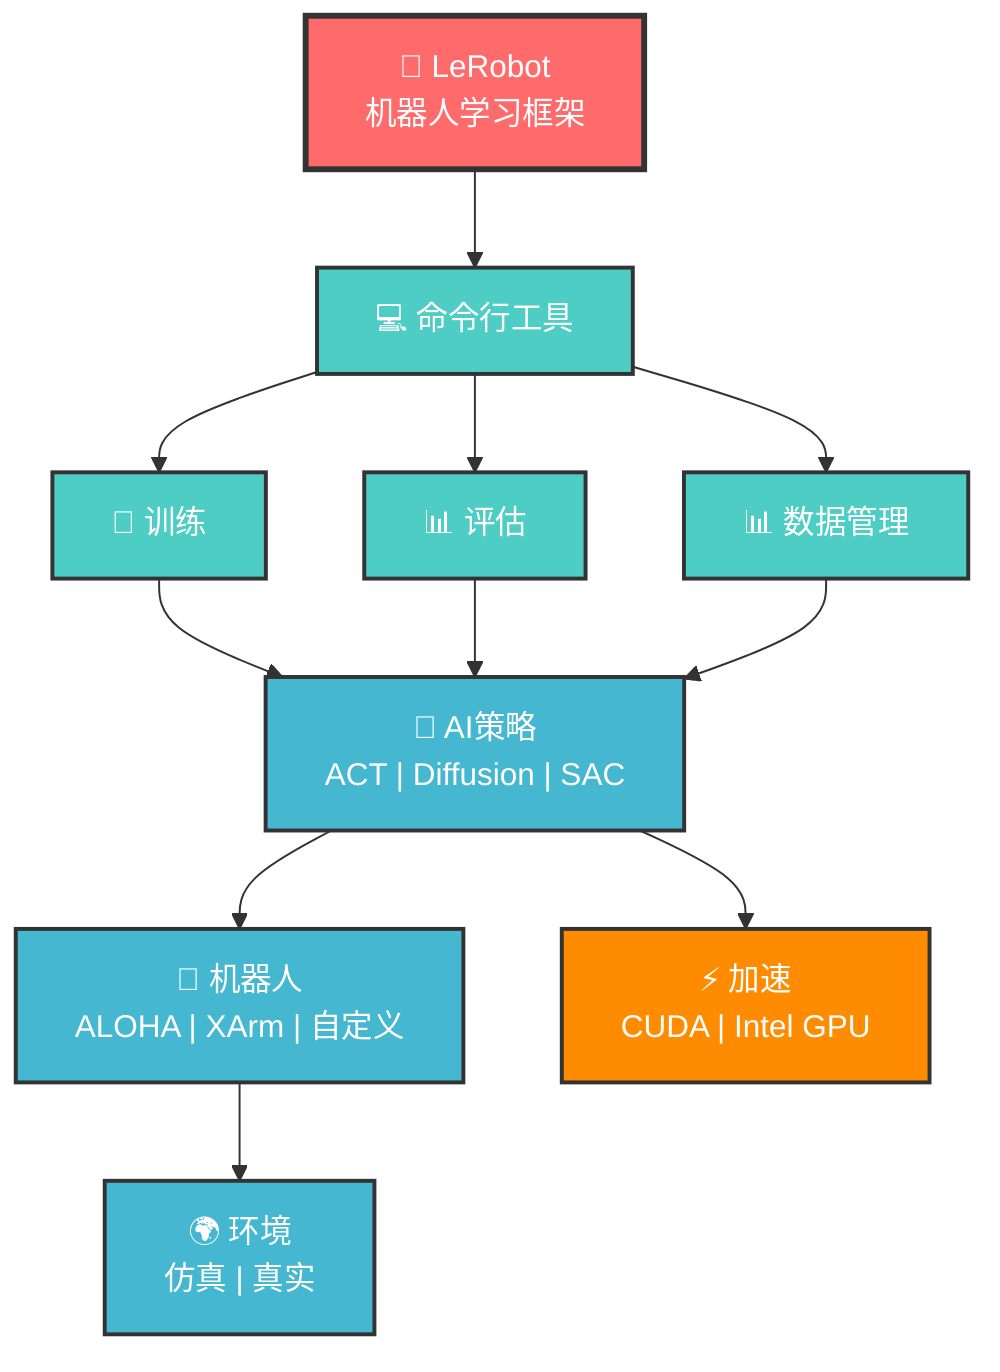 graph TB
    LeRobot["🤖 LeRobot<br/>机器人学习框架"]
    
    CLI["💻 命令行工具"]
    Train["🎯 训练"]
    Eval["📊 评估"]
    Data["📊 数据管理"]
    
    Policies["🧠 AI策略<br/>ACT | Diffusion | SAC"]
    Robots["🤖 机器人<br/>ALOHA | XArm | 自定义"]
    Envs["🌍 环境<br/>仿真 | 真实"]
    
    GPU["⚡ 加速<br/>CUDA | Intel GPU"]
    
    LeRobot --> CLI
    CLI --> Train
    CLI --> Eval
    CLI --> Data
    
    Train --> Policies
    Eval --> Policies
    Data --> Policies
    
    Policies --> GPU
    Policies --> Robots
    Robots --> Envs
    
    classDef mainStyle fill:#ff6b6b,stroke:#333,stroke-width:3px,color:#fff,font-size:16px
    classDef cliStyle fill:#4ecdc4,stroke:#333,stroke-width:2px,color:#fff
    classDef coreStyle fill:#45b7d1,stroke:#333,stroke-width:2px,color:#fff
    classDef accelStyle fill:#ff8c00,stroke:#333,stroke-width:2px,color:#fff
    
    class LeRobot mainStyle
    class CLI,Train,Eval,Data cliStyle
    class Policies,Robots,Envs coreStyle
    class GPU accelStyle